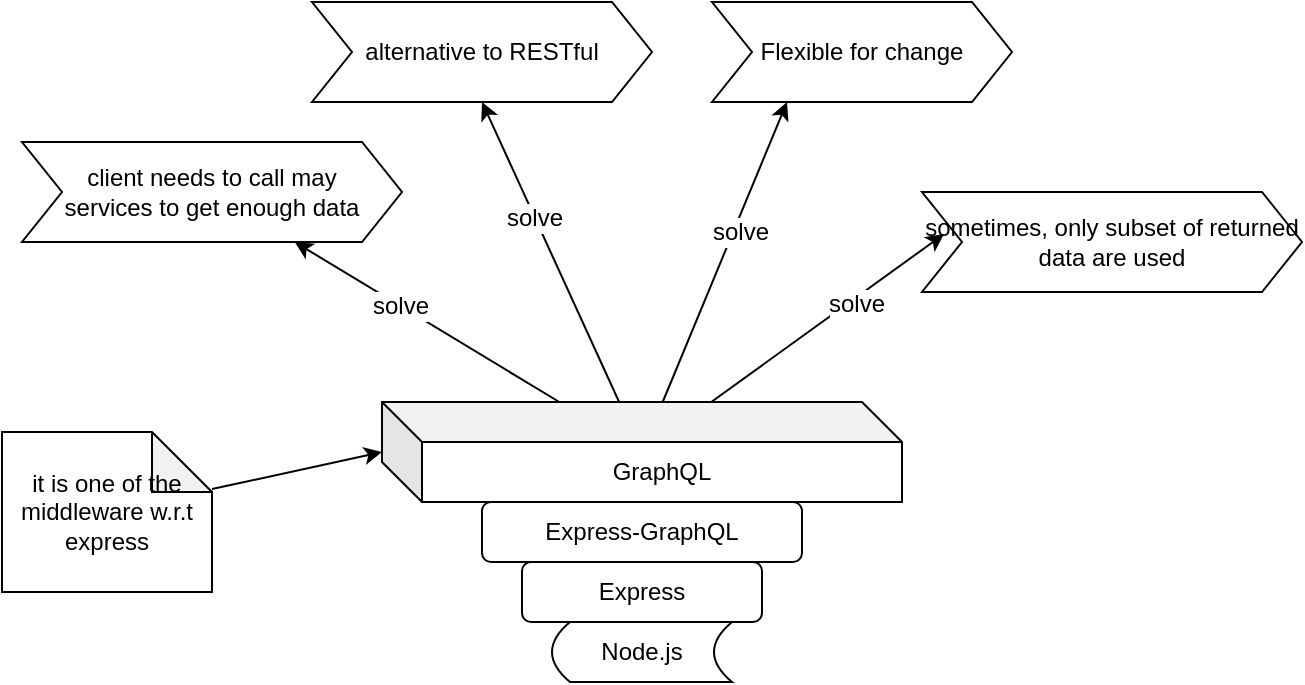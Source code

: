 <mxfile version="12.4.1" type="device" pages="1"><diagram id="Qoy6k9oD5Yo2G4-GYHYo" name="Page-1"><mxGraphModel dx="854" dy="520" grid="1" gridSize="10" guides="1" tooltips="1" connect="1" arrows="1" fold="1" page="1" pageScale="1" pageWidth="850" pageHeight="1100" math="0" shadow="0"><root><mxCell id="0"/><mxCell id="1" parent="0"/><mxCell id="6mEB8NatHu_p4w-Cchmi-1" value="Express" style="rounded=1;whiteSpace=wrap;html=1;" vertex="1" parent="1"><mxGeometry x="290" y="300" width="120" height="30" as="geometry"/></mxCell><mxCell id="6mEB8NatHu_p4w-Cchmi-10" style="edgeStyle=none;rounded=0;orthogonalLoop=1;jettySize=auto;html=1;entryX=0.058;entryY=0.42;entryDx=0;entryDy=0;entryPerimeter=0;" edge="1" parent="1" source="6mEB8NatHu_p4w-Cchmi-2" target="6mEB8NatHu_p4w-Cchmi-8"><mxGeometry relative="1" as="geometry"/></mxCell><mxCell id="6mEB8NatHu_p4w-Cchmi-11" value="solve" style="text;html=1;align=center;verticalAlign=middle;resizable=0;points=[];;labelBackgroundColor=#ffffff;" vertex="1" connectable="0" parent="6mEB8NatHu_p4w-Cchmi-10"><mxGeometry x="0.216" y="-2" relative="1" as="geometry"><mxPoint as="offset"/></mxGeometry></mxCell><mxCell id="6mEB8NatHu_p4w-Cchmi-12" style="edgeStyle=none;rounded=0;orthogonalLoop=1;jettySize=auto;html=1;" edge="1" parent="1" source="6mEB8NatHu_p4w-Cchmi-2" target="6mEB8NatHu_p4w-Cchmi-7"><mxGeometry relative="1" as="geometry"/></mxCell><mxCell id="6mEB8NatHu_p4w-Cchmi-17" value="solve" style="text;html=1;align=center;verticalAlign=middle;resizable=0;points=[];;labelBackgroundColor=#ffffff;" vertex="1" connectable="0" parent="6mEB8NatHu_p4w-Cchmi-12"><mxGeometry x="0.202" relative="1" as="geometry"><mxPoint as="offset"/></mxGeometry></mxCell><mxCell id="6mEB8NatHu_p4w-Cchmi-13" style="edgeStyle=none;rounded=0;orthogonalLoop=1;jettySize=auto;html=1;entryX=0.5;entryY=1;entryDx=0;entryDy=0;" edge="1" parent="1" source="6mEB8NatHu_p4w-Cchmi-2" target="6mEB8NatHu_p4w-Cchmi-6"><mxGeometry relative="1" as="geometry"/></mxCell><mxCell id="6mEB8NatHu_p4w-Cchmi-16" value="solve" style="text;html=1;align=center;verticalAlign=middle;resizable=0;points=[];;labelBackgroundColor=#ffffff;" vertex="1" connectable="0" parent="6mEB8NatHu_p4w-Cchmi-13"><mxGeometry x="0.231" y="1" relative="1" as="geometry"><mxPoint as="offset"/></mxGeometry></mxCell><mxCell id="6mEB8NatHu_p4w-Cchmi-14" style="edgeStyle=none;rounded=0;orthogonalLoop=1;jettySize=auto;html=1;entryX=0.25;entryY=1;entryDx=0;entryDy=0;" edge="1" parent="1" source="6mEB8NatHu_p4w-Cchmi-2" target="6mEB8NatHu_p4w-Cchmi-5"><mxGeometry relative="1" as="geometry"/></mxCell><mxCell id="6mEB8NatHu_p4w-Cchmi-15" value="solve" style="text;html=1;align=center;verticalAlign=middle;resizable=0;points=[];;labelBackgroundColor=#ffffff;" vertex="1" connectable="0" parent="6mEB8NatHu_p4w-Cchmi-14"><mxGeometry x="0.156" y="-3" relative="1" as="geometry"><mxPoint as="offset"/></mxGeometry></mxCell><mxCell id="6mEB8NatHu_p4w-Cchmi-2" value="GraphQL" style="shape=cube;whiteSpace=wrap;html=1;boundedLbl=1;backgroundOutline=1;darkOpacity=0.05;darkOpacity2=0.1;" vertex="1" parent="1"><mxGeometry x="220" y="220" width="260" height="50" as="geometry"/></mxCell><mxCell id="6mEB8NatHu_p4w-Cchmi-3" value="Express-GraphQL" style="rounded=1;whiteSpace=wrap;html=1;" vertex="1" parent="1"><mxGeometry x="270" y="270" width="160" height="30" as="geometry"/></mxCell><mxCell id="6mEB8NatHu_p4w-Cchmi-4" value="Node.js" style="shape=dataStorage;whiteSpace=wrap;html=1;" vertex="1" parent="1"><mxGeometry x="305" y="330" width="90" height="30" as="geometry"/></mxCell><mxCell id="6mEB8NatHu_p4w-Cchmi-5" value="Flexible for change" style="shape=step;perimeter=stepPerimeter;whiteSpace=wrap;html=1;fixedSize=1;" vertex="1" parent="1"><mxGeometry x="385" y="20" width="150" height="50" as="geometry"/></mxCell><mxCell id="6mEB8NatHu_p4w-Cchmi-6" value="alternative to RESTful" style="shape=step;perimeter=stepPerimeter;whiteSpace=wrap;html=1;fixedSize=1;" vertex="1" parent="1"><mxGeometry x="185" y="20" width="170" height="50" as="geometry"/></mxCell><mxCell id="6mEB8NatHu_p4w-Cchmi-7" value="client needs to call may &lt;br&gt;services to get enough data" style="shape=step;perimeter=stepPerimeter;whiteSpace=wrap;html=1;fixedSize=1;" vertex="1" parent="1"><mxGeometry x="40" y="90" width="190" height="50" as="geometry"/></mxCell><mxCell id="6mEB8NatHu_p4w-Cchmi-8" value="sometimes, only subset of returned data are used" style="shape=step;perimeter=stepPerimeter;whiteSpace=wrap;html=1;fixedSize=1;" vertex="1" parent="1"><mxGeometry x="490" y="115" width="190" height="50" as="geometry"/></mxCell><mxCell id="6mEB8NatHu_p4w-Cchmi-18" style="edgeStyle=none;rounded=0;orthogonalLoop=1;jettySize=auto;html=1;entryX=0;entryY=0;entryDx=0;entryDy=25;entryPerimeter=0;" edge="1" parent="1" source="6mEB8NatHu_p4w-Cchmi-9" target="6mEB8NatHu_p4w-Cchmi-2"><mxGeometry relative="1" as="geometry"/></mxCell><mxCell id="6mEB8NatHu_p4w-Cchmi-9" value="it is one of the middleware w.r.t express" style="shape=note;whiteSpace=wrap;html=1;backgroundOutline=1;darkOpacity=0.05;" vertex="1" parent="1"><mxGeometry x="30" y="235" width="105" height="80" as="geometry"/></mxCell></root></mxGraphModel></diagram></mxfile>